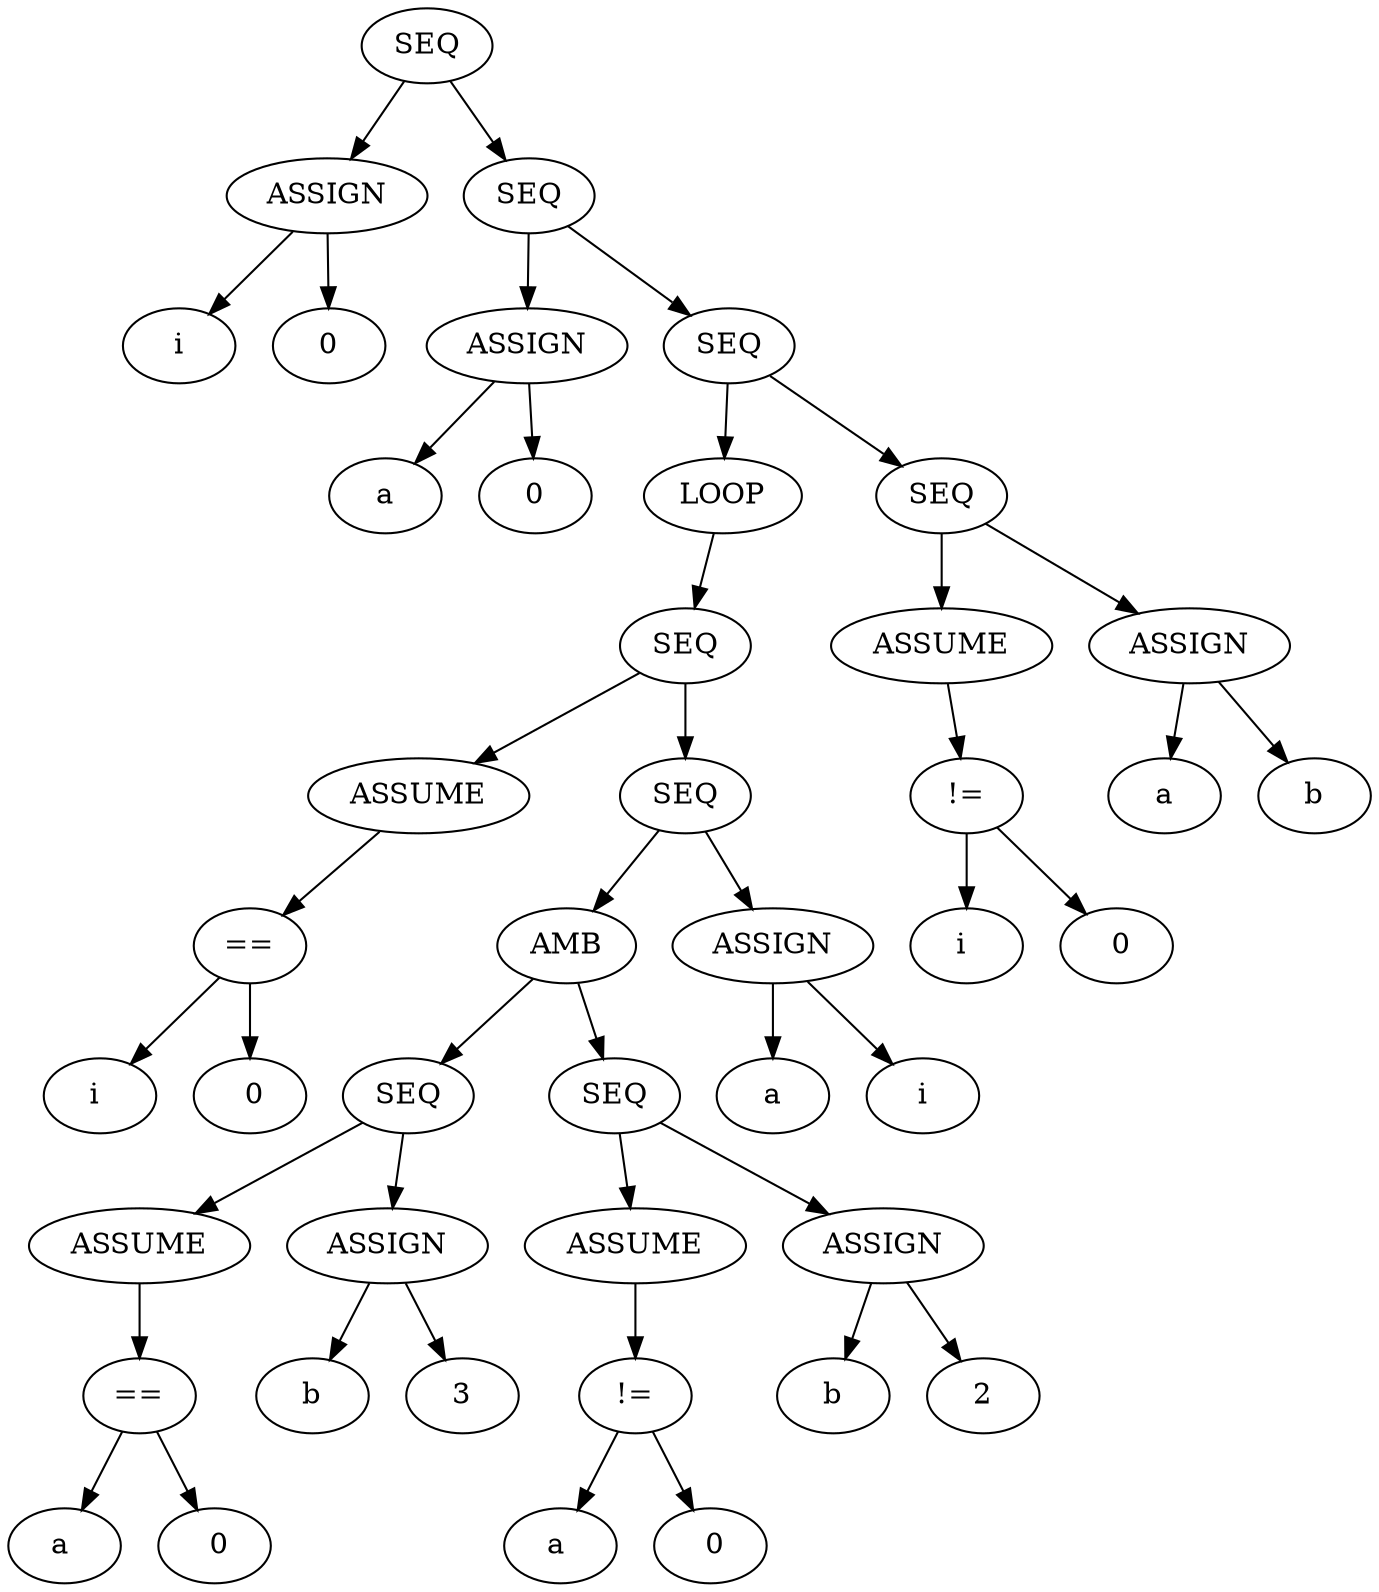 // while
digraph {
	26 [label=SEQ]
	23 [label=ASSIGN]
	24 [label=i]
	23 -> 24
	25 [label=0]
	23 -> 25
	26 -> 23
	30 [label=SEQ]
	27 [label=ASSIGN]
	28 [label=a]
	27 -> 28
	29 [label=0]
	27 -> 29
	30 -> 27
	58 [label=SEQ]
	31 [label=LOOP]
	36 [label=SEQ]
	32 [label=ASSUME]
	33 [label="=="]
	34 [label="i "]
	33 -> 34
	35 [label=" 0"]
	33 -> 35
	32 -> 33
	36 -> 32
	54 [label=SEQ]
	37 [label=AMB]
	42 [label=SEQ]
	38 [label=ASSUME]
	39 [label="=="]
	40 [label="a "]
	39 -> 40
	41 [label=" 0"]
	39 -> 41
	38 -> 39
	42 -> 38
	43 [label=ASSIGN]
	44 [label=b]
	43 -> 44
	45 [label=3]
	43 -> 45
	42 -> 43
	37 -> 42
	50 [label=SEQ]
	46 [label=ASSUME]
	47 [label="!="]
	48 [label="a "]
	47 -> 48
	49 [label=" 0"]
	47 -> 49
	46 -> 47
	50 -> 46
	51 [label=ASSIGN]
	52 [label=b]
	51 -> 52
	53 [label=2]
	51 -> 53
	50 -> 51
	37 -> 50
	54 -> 37
	55 [label=ASSIGN]
	56 [label=a]
	55 -> 56
	57 [label=i]
	55 -> 57
	54 -> 55
	36 -> 54
	31 -> 36
	58 -> 31
	63 [label=SEQ]
	59 [label=ASSUME]
	60 [label="!="]
	61 [label="i "]
	60 -> 61
	62 [label=" 0"]
	60 -> 62
	59 -> 60
	63 -> 59
	64 [label=ASSIGN]
	65 [label=a]
	64 -> 65
	66 [label=b]
	64 -> 66
	63 -> 64
	58 -> 63
	30 -> 58
	26 -> 30
}
